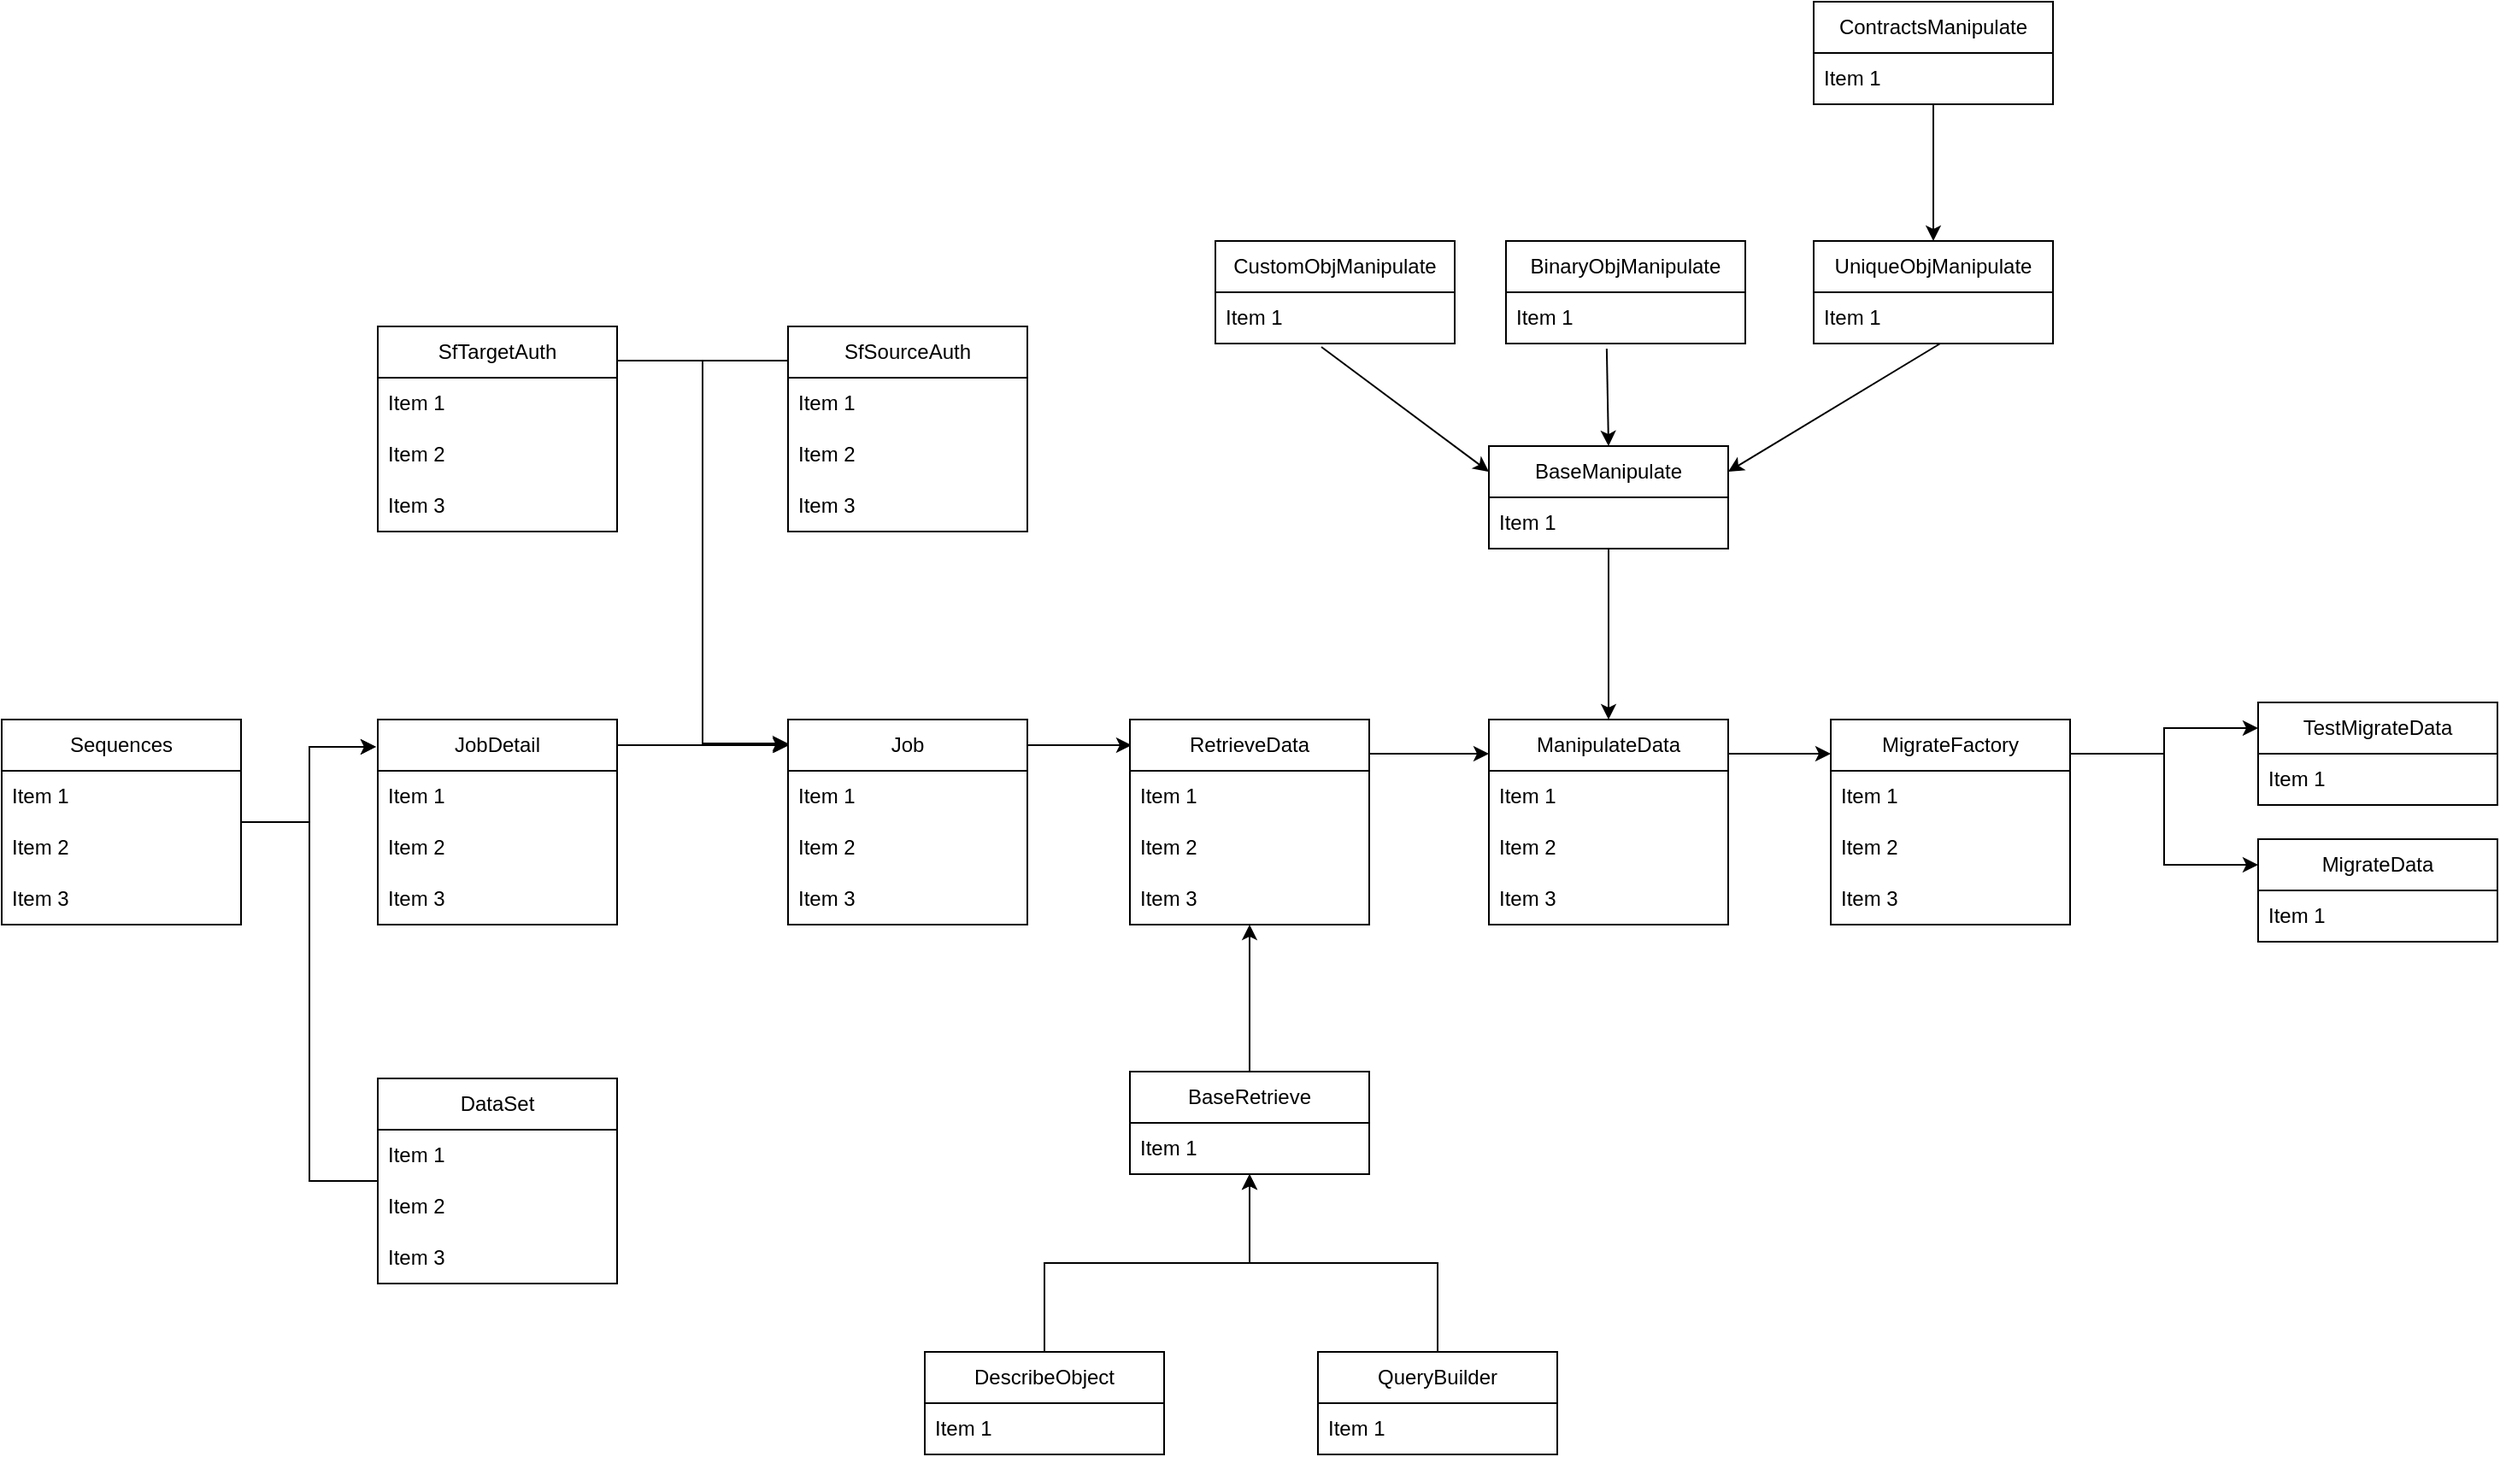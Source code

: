<mxfile version="20.5.3" type="github">
  <diagram name="Page-1" id="e7e014a7-5840-1c2e-5031-d8a46d1fe8dd">
    <mxGraphModel dx="2947" dy="966" grid="1" gridSize="10" guides="1" tooltips="1" connect="1" arrows="1" fold="1" page="1" pageScale="1" pageWidth="1169" pageHeight="826" background="none" math="0" shadow="0">
      <root>
        <mxCell id="0" />
        <mxCell id="1" parent="0" />
        <mxCell id="WZBDORDIq1h3-3Xh2q-A-183" style="edgeStyle=orthogonalEdgeStyle;rounded=0;orthogonalLoop=1;jettySize=auto;html=1;entryX=0.007;entryY=0.125;entryDx=0;entryDy=0;entryPerimeter=0;strokeWidth=1;" edge="1" parent="1" source="WZBDORDIq1h3-3Xh2q-A-158" target="WZBDORDIq1h3-3Xh2q-A-176">
          <mxGeometry relative="1" as="geometry">
            <Array as="points">
              <mxPoint x="470" y="635" />
              <mxPoint x="470" y="635" />
            </Array>
          </mxGeometry>
        </mxCell>
        <mxCell id="WZBDORDIq1h3-3Xh2q-A-158" value="Job" style="swimlane;fontStyle=0;childLayout=stackLayout;horizontal=1;startSize=30;horizontalStack=0;resizeParent=1;resizeParentMax=0;resizeLast=0;collapsible=1;marginBottom=0;whiteSpace=wrap;html=1;strokeColor=default;" vertex="1" parent="1">
          <mxGeometry x="320" y="620" width="140" height="120" as="geometry" />
        </mxCell>
        <mxCell id="WZBDORDIq1h3-3Xh2q-A-159" value="Item 1" style="text;strokeColor=none;fillColor=none;align=left;verticalAlign=middle;spacingLeft=4;spacingRight=4;overflow=hidden;points=[[0,0.5],[1,0.5]];portConstraint=eastwest;rotatable=0;whiteSpace=wrap;html=1;" vertex="1" parent="WZBDORDIq1h3-3Xh2q-A-158">
          <mxGeometry y="30" width="140" height="30" as="geometry" />
        </mxCell>
        <mxCell id="WZBDORDIq1h3-3Xh2q-A-160" value="Item 2" style="text;strokeColor=none;fillColor=none;align=left;verticalAlign=middle;spacingLeft=4;spacingRight=4;overflow=hidden;points=[[0,0.5],[1,0.5]];portConstraint=eastwest;rotatable=0;whiteSpace=wrap;html=1;" vertex="1" parent="WZBDORDIq1h3-3Xh2q-A-158">
          <mxGeometry y="60" width="140" height="30" as="geometry" />
        </mxCell>
        <mxCell id="WZBDORDIq1h3-3Xh2q-A-161" value="Item 3" style="text;strokeColor=none;fillColor=none;align=left;verticalAlign=middle;spacingLeft=4;spacingRight=4;overflow=hidden;points=[[0,0.5],[1,0.5]];portConstraint=eastwest;rotatable=0;whiteSpace=wrap;html=1;" vertex="1" parent="WZBDORDIq1h3-3Xh2q-A-158">
          <mxGeometry y="90" width="140" height="30" as="geometry" />
        </mxCell>
        <mxCell id="WZBDORDIq1h3-3Xh2q-A-166" style="edgeStyle=orthogonalEdgeStyle;rounded=0;orthogonalLoop=1;jettySize=auto;html=1;entryX=0.004;entryY=0.125;entryDx=0;entryDy=0;entryPerimeter=0;strokeWidth=1;" edge="1" parent="1" source="WZBDORDIq1h3-3Xh2q-A-162" target="WZBDORDIq1h3-3Xh2q-A-158">
          <mxGeometry relative="1" as="geometry">
            <Array as="points">
              <mxPoint x="260" y="635" />
              <mxPoint x="260" y="635" />
            </Array>
          </mxGeometry>
        </mxCell>
        <mxCell id="WZBDORDIq1h3-3Xh2q-A-162" value="JobDetail" style="swimlane;fontStyle=0;childLayout=stackLayout;horizontal=1;startSize=30;horizontalStack=0;resizeParent=1;resizeParentMax=0;resizeLast=0;collapsible=1;marginBottom=0;whiteSpace=wrap;html=1;strokeColor=default;" vertex="1" parent="1">
          <mxGeometry x="80" y="620" width="140" height="120" as="geometry">
            <mxRectangle x="570" y="-670" width="90" height="30" as="alternateBounds" />
          </mxGeometry>
        </mxCell>
        <mxCell id="WZBDORDIq1h3-3Xh2q-A-163" value="Item 1" style="text;strokeColor=none;fillColor=none;align=left;verticalAlign=middle;spacingLeft=4;spacingRight=4;overflow=hidden;points=[[0,0.5],[1,0.5]];portConstraint=eastwest;rotatable=0;whiteSpace=wrap;html=1;" vertex="1" parent="WZBDORDIq1h3-3Xh2q-A-162">
          <mxGeometry y="30" width="140" height="30" as="geometry" />
        </mxCell>
        <mxCell id="WZBDORDIq1h3-3Xh2q-A-164" value="Item 2" style="text;strokeColor=none;fillColor=none;align=left;verticalAlign=middle;spacingLeft=4;spacingRight=4;overflow=hidden;points=[[0,0.5],[1,0.5]];portConstraint=eastwest;rotatable=0;whiteSpace=wrap;html=1;" vertex="1" parent="WZBDORDIq1h3-3Xh2q-A-162">
          <mxGeometry y="60" width="140" height="30" as="geometry" />
        </mxCell>
        <mxCell id="WZBDORDIq1h3-3Xh2q-A-165" value="Item 3" style="text;strokeColor=none;fillColor=none;align=left;verticalAlign=middle;spacingLeft=4;spacingRight=4;overflow=hidden;points=[[0,0.5],[1,0.5]];portConstraint=eastwest;rotatable=0;whiteSpace=wrap;html=1;" vertex="1" parent="WZBDORDIq1h3-3Xh2q-A-162">
          <mxGeometry y="90" width="140" height="30" as="geometry" />
        </mxCell>
        <mxCell id="WZBDORDIq1h3-3Xh2q-A-180" style="edgeStyle=orthogonalEdgeStyle;rounded=0;orthogonalLoop=1;jettySize=auto;html=1;entryX=0;entryY=0.125;entryDx=0;entryDy=0;entryPerimeter=0;strokeWidth=1;" edge="1" parent="1" source="WZBDORDIq1h3-3Xh2q-A-168" target="WZBDORDIq1h3-3Xh2q-A-158">
          <mxGeometry relative="1" as="geometry">
            <Array as="points">
              <mxPoint x="270" y="410" />
              <mxPoint x="270" y="635" />
            </Array>
          </mxGeometry>
        </mxCell>
        <mxCell id="WZBDORDIq1h3-3Xh2q-A-168" value="SfTargetAuth" style="swimlane;fontStyle=0;childLayout=stackLayout;horizontal=1;startSize=30;horizontalStack=0;resizeParent=1;resizeParentMax=0;resizeLast=0;collapsible=1;marginBottom=0;whiteSpace=wrap;html=1;strokeColor=default;" vertex="1" parent="1">
          <mxGeometry x="80" y="390" width="140" height="120" as="geometry">
            <mxRectangle x="790" y="-790" width="180" height="30" as="alternateBounds" />
          </mxGeometry>
        </mxCell>
        <mxCell id="WZBDORDIq1h3-3Xh2q-A-169" value="Item 1" style="text;strokeColor=none;fillColor=none;align=left;verticalAlign=middle;spacingLeft=4;spacingRight=4;overflow=hidden;points=[[0,0.5],[1,0.5]];portConstraint=eastwest;rotatable=0;whiteSpace=wrap;html=1;" vertex="1" parent="WZBDORDIq1h3-3Xh2q-A-168">
          <mxGeometry y="30" width="140" height="30" as="geometry" />
        </mxCell>
        <mxCell id="WZBDORDIq1h3-3Xh2q-A-170" value="Item 2" style="text;strokeColor=none;fillColor=none;align=left;verticalAlign=middle;spacingLeft=4;spacingRight=4;overflow=hidden;points=[[0,0.5],[1,0.5]];portConstraint=eastwest;rotatable=0;whiteSpace=wrap;html=1;" vertex="1" parent="WZBDORDIq1h3-3Xh2q-A-168">
          <mxGeometry y="60" width="140" height="30" as="geometry" />
        </mxCell>
        <mxCell id="WZBDORDIq1h3-3Xh2q-A-171" value="Item 3" style="text;strokeColor=none;fillColor=none;align=left;verticalAlign=middle;spacingLeft=4;spacingRight=4;overflow=hidden;points=[[0,0.5],[1,0.5]];portConstraint=eastwest;rotatable=0;whiteSpace=wrap;html=1;" vertex="1" parent="WZBDORDIq1h3-3Xh2q-A-168">
          <mxGeometry y="90" width="140" height="30" as="geometry" />
        </mxCell>
        <mxCell id="WZBDORDIq1h3-3Xh2q-A-172" value="SfSourceAuth" style="swimlane;fontStyle=0;childLayout=stackLayout;horizontal=1;startSize=30;horizontalStack=0;resizeParent=1;resizeParentMax=0;resizeLast=0;collapsible=1;marginBottom=0;whiteSpace=wrap;html=1;strokeColor=default;" vertex="1" parent="1">
          <mxGeometry x="320" y="390" width="140" height="120" as="geometry">
            <mxRectangle x="790" y="-790" width="180" height="30" as="alternateBounds" />
          </mxGeometry>
        </mxCell>
        <mxCell id="WZBDORDIq1h3-3Xh2q-A-173" value="Item 1" style="text;strokeColor=none;fillColor=none;align=left;verticalAlign=middle;spacingLeft=4;spacingRight=4;overflow=hidden;points=[[0,0.5],[1,0.5]];portConstraint=eastwest;rotatable=0;whiteSpace=wrap;html=1;" vertex="1" parent="WZBDORDIq1h3-3Xh2q-A-172">
          <mxGeometry y="30" width="140" height="30" as="geometry" />
        </mxCell>
        <mxCell id="WZBDORDIq1h3-3Xh2q-A-174" value="Item 2" style="text;strokeColor=none;fillColor=none;align=left;verticalAlign=middle;spacingLeft=4;spacingRight=4;overflow=hidden;points=[[0,0.5],[1,0.5]];portConstraint=eastwest;rotatable=0;whiteSpace=wrap;html=1;" vertex="1" parent="WZBDORDIq1h3-3Xh2q-A-172">
          <mxGeometry y="60" width="140" height="30" as="geometry" />
        </mxCell>
        <mxCell id="WZBDORDIq1h3-3Xh2q-A-175" value="Item 3" style="text;strokeColor=none;fillColor=none;align=left;verticalAlign=middle;spacingLeft=4;spacingRight=4;overflow=hidden;points=[[0,0.5],[1,0.5]];portConstraint=eastwest;rotatable=0;whiteSpace=wrap;html=1;" vertex="1" parent="WZBDORDIq1h3-3Xh2q-A-172">
          <mxGeometry y="90" width="140" height="30" as="geometry" />
        </mxCell>
        <mxCell id="WZBDORDIq1h3-3Xh2q-A-188" style="edgeStyle=orthogonalEdgeStyle;rounded=0;orthogonalLoop=1;jettySize=auto;html=1;strokeWidth=1;" edge="1" parent="1" source="WZBDORDIq1h3-3Xh2q-A-176" target="WZBDORDIq1h3-3Xh2q-A-184">
          <mxGeometry relative="1" as="geometry">
            <Array as="points">
              <mxPoint x="690" y="640" />
              <mxPoint x="690" y="640" />
            </Array>
          </mxGeometry>
        </mxCell>
        <mxCell id="WZBDORDIq1h3-3Xh2q-A-176" value="RetrieveData" style="swimlane;fontStyle=0;childLayout=stackLayout;horizontal=1;startSize=30;horizontalStack=0;resizeParent=1;resizeParentMax=0;resizeLast=0;collapsible=1;marginBottom=0;whiteSpace=wrap;html=1;strokeColor=default;" vertex="1" parent="1">
          <mxGeometry x="520" y="620" width="140" height="120" as="geometry" />
        </mxCell>
        <mxCell id="WZBDORDIq1h3-3Xh2q-A-177" value="Item 1" style="text;strokeColor=none;fillColor=none;align=left;verticalAlign=middle;spacingLeft=4;spacingRight=4;overflow=hidden;points=[[0,0.5],[1,0.5]];portConstraint=eastwest;rotatable=0;whiteSpace=wrap;html=1;" vertex="1" parent="WZBDORDIq1h3-3Xh2q-A-176">
          <mxGeometry y="30" width="140" height="30" as="geometry" />
        </mxCell>
        <mxCell id="WZBDORDIq1h3-3Xh2q-A-178" value="Item 2" style="text;strokeColor=none;fillColor=none;align=left;verticalAlign=middle;spacingLeft=4;spacingRight=4;overflow=hidden;points=[[0,0.5],[1,0.5]];portConstraint=eastwest;rotatable=0;whiteSpace=wrap;html=1;" vertex="1" parent="WZBDORDIq1h3-3Xh2q-A-176">
          <mxGeometry y="60" width="140" height="30" as="geometry" />
        </mxCell>
        <mxCell id="WZBDORDIq1h3-3Xh2q-A-179" value="Item 3" style="text;strokeColor=none;fillColor=none;align=left;verticalAlign=middle;spacingLeft=4;spacingRight=4;overflow=hidden;points=[[0,0.5],[1,0.5]];portConstraint=eastwest;rotatable=0;whiteSpace=wrap;html=1;" vertex="1" parent="WZBDORDIq1h3-3Xh2q-A-176">
          <mxGeometry y="90" width="140" height="30" as="geometry" />
        </mxCell>
        <mxCell id="WZBDORDIq1h3-3Xh2q-A-182" style="edgeStyle=orthogonalEdgeStyle;rounded=0;orthogonalLoop=1;jettySize=auto;html=1;exitX=0;exitY=0.5;exitDx=0;exitDy=0;entryX=0;entryY=0.117;entryDx=0;entryDy=0;entryPerimeter=0;strokeWidth=1;" edge="1" parent="1" source="WZBDORDIq1h3-3Xh2q-A-173" target="WZBDORDIq1h3-3Xh2q-A-158">
          <mxGeometry relative="1" as="geometry">
            <Array as="points">
              <mxPoint x="320" y="410" />
              <mxPoint x="270" y="410" />
              <mxPoint x="270" y="634" />
            </Array>
          </mxGeometry>
        </mxCell>
        <mxCell id="WZBDORDIq1h3-3Xh2q-A-193" style="edgeStyle=orthogonalEdgeStyle;rounded=0;orthogonalLoop=1;jettySize=auto;html=1;strokeWidth=1;" edge="1" parent="1" source="WZBDORDIq1h3-3Xh2q-A-184">
          <mxGeometry relative="1" as="geometry">
            <mxPoint x="930" y="640" as="targetPoint" />
            <Array as="points">
              <mxPoint x="900" y="640" />
              <mxPoint x="900" y="640" />
            </Array>
          </mxGeometry>
        </mxCell>
        <mxCell id="WZBDORDIq1h3-3Xh2q-A-184" value="ManipulateData" style="swimlane;fontStyle=0;childLayout=stackLayout;horizontal=1;startSize=30;horizontalStack=0;resizeParent=1;resizeParentMax=0;resizeLast=0;collapsible=1;marginBottom=0;whiteSpace=wrap;html=1;strokeColor=default;" vertex="1" parent="1">
          <mxGeometry x="730" y="620" width="140" height="120" as="geometry" />
        </mxCell>
        <mxCell id="WZBDORDIq1h3-3Xh2q-A-185" value="Item 1" style="text;strokeColor=none;fillColor=none;align=left;verticalAlign=middle;spacingLeft=4;spacingRight=4;overflow=hidden;points=[[0,0.5],[1,0.5]];portConstraint=eastwest;rotatable=0;whiteSpace=wrap;html=1;" vertex="1" parent="WZBDORDIq1h3-3Xh2q-A-184">
          <mxGeometry y="30" width="140" height="30" as="geometry" />
        </mxCell>
        <mxCell id="WZBDORDIq1h3-3Xh2q-A-186" value="Item 2" style="text;strokeColor=none;fillColor=none;align=left;verticalAlign=middle;spacingLeft=4;spacingRight=4;overflow=hidden;points=[[0,0.5],[1,0.5]];portConstraint=eastwest;rotatable=0;whiteSpace=wrap;html=1;" vertex="1" parent="WZBDORDIq1h3-3Xh2q-A-184">
          <mxGeometry y="60" width="140" height="30" as="geometry" />
        </mxCell>
        <mxCell id="WZBDORDIq1h3-3Xh2q-A-187" value="Item 3" style="text;strokeColor=none;fillColor=none;align=left;verticalAlign=middle;spacingLeft=4;spacingRight=4;overflow=hidden;points=[[0,0.5],[1,0.5]];portConstraint=eastwest;rotatable=0;whiteSpace=wrap;html=1;" vertex="1" parent="WZBDORDIq1h3-3Xh2q-A-184">
          <mxGeometry y="90" width="140" height="30" as="geometry" />
        </mxCell>
        <mxCell id="WZBDORDIq1h3-3Xh2q-A-205" style="edgeStyle=orthogonalEdgeStyle;rounded=0;orthogonalLoop=1;jettySize=auto;html=1;entryX=-0.007;entryY=0.133;entryDx=0;entryDy=0;entryPerimeter=0;strokeWidth=1;" edge="1" parent="1" source="WZBDORDIq1h3-3Xh2q-A-194" target="WZBDORDIq1h3-3Xh2q-A-162">
          <mxGeometry relative="1" as="geometry">
            <Array as="points">
              <mxPoint x="40" y="890" />
              <mxPoint x="40" y="636" />
            </Array>
          </mxGeometry>
        </mxCell>
        <mxCell id="WZBDORDIq1h3-3Xh2q-A-194" value="DataSet" style="swimlane;fontStyle=0;childLayout=stackLayout;horizontal=1;startSize=30;horizontalStack=0;resizeParent=1;resizeParentMax=0;resizeLast=0;collapsible=1;marginBottom=0;whiteSpace=wrap;html=1;strokeColor=default;" vertex="1" parent="1">
          <mxGeometry x="80" y="830" width="140" height="120" as="geometry">
            <mxRectangle x="570" y="-670" width="90" height="30" as="alternateBounds" />
          </mxGeometry>
        </mxCell>
        <mxCell id="WZBDORDIq1h3-3Xh2q-A-195" value="Item 1" style="text;strokeColor=none;fillColor=none;align=left;verticalAlign=middle;spacingLeft=4;spacingRight=4;overflow=hidden;points=[[0,0.5],[1,0.5]];portConstraint=eastwest;rotatable=0;whiteSpace=wrap;html=1;" vertex="1" parent="WZBDORDIq1h3-3Xh2q-A-194">
          <mxGeometry y="30" width="140" height="30" as="geometry" />
        </mxCell>
        <mxCell id="WZBDORDIq1h3-3Xh2q-A-196" value="Item 2" style="text;strokeColor=none;fillColor=none;align=left;verticalAlign=middle;spacingLeft=4;spacingRight=4;overflow=hidden;points=[[0,0.5],[1,0.5]];portConstraint=eastwest;rotatable=0;whiteSpace=wrap;html=1;" vertex="1" parent="WZBDORDIq1h3-3Xh2q-A-194">
          <mxGeometry y="60" width="140" height="30" as="geometry" />
        </mxCell>
        <mxCell id="WZBDORDIq1h3-3Xh2q-A-197" value="Item 3" style="text;strokeColor=none;fillColor=none;align=left;verticalAlign=middle;spacingLeft=4;spacingRight=4;overflow=hidden;points=[[0,0.5],[1,0.5]];portConstraint=eastwest;rotatable=0;whiteSpace=wrap;html=1;" vertex="1" parent="WZBDORDIq1h3-3Xh2q-A-194">
          <mxGeometry y="90" width="140" height="30" as="geometry" />
        </mxCell>
        <mxCell id="WZBDORDIq1h3-3Xh2q-A-203" style="edgeStyle=orthogonalEdgeStyle;rounded=0;orthogonalLoop=1;jettySize=auto;html=1;entryX=-0.007;entryY=0.133;entryDx=0;entryDy=0;entryPerimeter=0;strokeWidth=1;" edge="1" parent="1" source="WZBDORDIq1h3-3Xh2q-A-199" target="WZBDORDIq1h3-3Xh2q-A-162">
          <mxGeometry relative="1" as="geometry" />
        </mxCell>
        <mxCell id="WZBDORDIq1h3-3Xh2q-A-199" value="Sequences" style="swimlane;fontStyle=0;childLayout=stackLayout;horizontal=1;startSize=30;horizontalStack=0;resizeParent=1;resizeParentMax=0;resizeLast=0;collapsible=1;marginBottom=0;whiteSpace=wrap;html=1;strokeColor=default;" vertex="1" parent="1">
          <mxGeometry x="-140" y="620" width="140" height="120" as="geometry">
            <mxRectangle x="570" y="-670" width="90" height="30" as="alternateBounds" />
          </mxGeometry>
        </mxCell>
        <mxCell id="WZBDORDIq1h3-3Xh2q-A-200" value="Item 1" style="text;strokeColor=none;fillColor=none;align=left;verticalAlign=middle;spacingLeft=4;spacingRight=4;overflow=hidden;points=[[0,0.5],[1,0.5]];portConstraint=eastwest;rotatable=0;whiteSpace=wrap;html=1;" vertex="1" parent="WZBDORDIq1h3-3Xh2q-A-199">
          <mxGeometry y="30" width="140" height="30" as="geometry" />
        </mxCell>
        <mxCell id="WZBDORDIq1h3-3Xh2q-A-201" value="Item 2" style="text;strokeColor=none;fillColor=none;align=left;verticalAlign=middle;spacingLeft=4;spacingRight=4;overflow=hidden;points=[[0,0.5],[1,0.5]];portConstraint=eastwest;rotatable=0;whiteSpace=wrap;html=1;" vertex="1" parent="WZBDORDIq1h3-3Xh2q-A-199">
          <mxGeometry y="60" width="140" height="30" as="geometry" />
        </mxCell>
        <mxCell id="WZBDORDIq1h3-3Xh2q-A-202" value="Item 3" style="text;strokeColor=none;fillColor=none;align=left;verticalAlign=middle;spacingLeft=4;spacingRight=4;overflow=hidden;points=[[0,0.5],[1,0.5]];portConstraint=eastwest;rotatable=0;whiteSpace=wrap;html=1;" vertex="1" parent="WZBDORDIq1h3-3Xh2q-A-199">
          <mxGeometry y="90" width="140" height="30" as="geometry" />
        </mxCell>
        <mxCell id="WZBDORDIq1h3-3Xh2q-A-206" style="edgeStyle=orthogonalEdgeStyle;rounded=0;orthogonalLoop=1;jettySize=auto;html=1;exitX=1;exitY=0.25;exitDx=0;exitDy=0;entryX=0;entryY=0.25;entryDx=0;entryDy=0;strokeWidth=1;" edge="1" parent="1" source="WZBDORDIq1h3-3Xh2q-A-207" target="WZBDORDIq1h3-3Xh2q-A-215">
          <mxGeometry relative="1" as="geometry">
            <Array as="points">
              <mxPoint x="1070" y="640" />
              <mxPoint x="1125" y="640" />
              <mxPoint x="1125" y="625" />
            </Array>
          </mxGeometry>
        </mxCell>
        <mxCell id="WZBDORDIq1h3-3Xh2q-A-207" value="MigrateFactory" style="swimlane;fontStyle=0;childLayout=stackLayout;horizontal=1;startSize=30;horizontalStack=0;resizeParent=1;resizeParentMax=0;resizeLast=0;collapsible=1;marginBottom=0;whiteSpace=wrap;html=1;strokeColor=default;" vertex="1" parent="1">
          <mxGeometry x="930" y="620" width="140" height="120" as="geometry" />
        </mxCell>
        <mxCell id="WZBDORDIq1h3-3Xh2q-A-208" value="Item 1" style="text;strokeColor=none;fillColor=none;align=left;verticalAlign=middle;spacingLeft=4;spacingRight=4;overflow=hidden;points=[[0,0.5],[1,0.5]];portConstraint=eastwest;rotatable=0;whiteSpace=wrap;html=1;" vertex="1" parent="WZBDORDIq1h3-3Xh2q-A-207">
          <mxGeometry y="30" width="140" height="30" as="geometry" />
        </mxCell>
        <mxCell id="WZBDORDIq1h3-3Xh2q-A-209" value="Item 2" style="text;strokeColor=none;fillColor=none;align=left;verticalAlign=middle;spacingLeft=4;spacingRight=4;overflow=hidden;points=[[0,0.5],[1,0.5]];portConstraint=eastwest;rotatable=0;whiteSpace=wrap;html=1;" vertex="1" parent="WZBDORDIq1h3-3Xh2q-A-207">
          <mxGeometry y="60" width="140" height="30" as="geometry" />
        </mxCell>
        <mxCell id="WZBDORDIq1h3-3Xh2q-A-210" value="Item 3" style="text;strokeColor=none;fillColor=none;align=left;verticalAlign=middle;spacingLeft=4;spacingRight=4;overflow=hidden;points=[[0,0.5],[1,0.5]];portConstraint=eastwest;rotatable=0;whiteSpace=wrap;html=1;" vertex="1" parent="WZBDORDIq1h3-3Xh2q-A-207">
          <mxGeometry y="90" width="140" height="30" as="geometry" />
        </mxCell>
        <mxCell id="WZBDORDIq1h3-3Xh2q-A-212" value="MigrateData" style="swimlane;fontStyle=0;childLayout=stackLayout;horizontal=1;startSize=30;horizontalStack=0;resizeParent=1;resizeParentMax=0;resizeLast=0;collapsible=1;marginBottom=0;whiteSpace=wrap;html=1;strokeColor=default;" vertex="1" parent="1">
          <mxGeometry x="1180" y="690" width="140" height="60" as="geometry" />
        </mxCell>
        <mxCell id="WZBDORDIq1h3-3Xh2q-A-213" value="Item 1" style="text;strokeColor=none;fillColor=none;align=left;verticalAlign=middle;spacingLeft=4;spacingRight=4;overflow=hidden;points=[[0,0.5],[1,0.5]];portConstraint=eastwest;rotatable=0;whiteSpace=wrap;html=1;" vertex="1" parent="WZBDORDIq1h3-3Xh2q-A-212">
          <mxGeometry y="30" width="140" height="30" as="geometry" />
        </mxCell>
        <mxCell id="WZBDORDIq1h3-3Xh2q-A-215" value="TestMigrateData" style="swimlane;fontStyle=0;childLayout=stackLayout;horizontal=1;startSize=30;horizontalStack=0;resizeParent=1;resizeParentMax=0;resizeLast=0;collapsible=1;marginBottom=0;whiteSpace=wrap;html=1;strokeColor=default;" vertex="1" parent="1">
          <mxGeometry x="1180" y="610" width="140" height="60" as="geometry" />
        </mxCell>
        <mxCell id="WZBDORDIq1h3-3Xh2q-A-216" value="Item 1" style="text;strokeColor=none;fillColor=none;align=left;verticalAlign=middle;spacingLeft=4;spacingRight=4;overflow=hidden;points=[[0,0.5],[1,0.5]];portConstraint=eastwest;rotatable=0;whiteSpace=wrap;html=1;" vertex="1" parent="WZBDORDIq1h3-3Xh2q-A-215">
          <mxGeometry y="30" width="140" height="30" as="geometry" />
        </mxCell>
        <mxCell id="WZBDORDIq1h3-3Xh2q-A-219" style="edgeStyle=orthogonalEdgeStyle;rounded=0;orthogonalLoop=1;jettySize=auto;html=1;exitX=1;exitY=0.5;exitDx=0;exitDy=0;entryX=0;entryY=0.25;entryDx=0;entryDy=0;strokeWidth=1;" edge="1" parent="1" source="WZBDORDIq1h3-3Xh2q-A-208" target="WZBDORDIq1h3-3Xh2q-A-212">
          <mxGeometry relative="1" as="geometry">
            <Array as="points">
              <mxPoint x="1070" y="640" />
              <mxPoint x="1125" y="640" />
              <mxPoint x="1125" y="705" />
            </Array>
          </mxGeometry>
        </mxCell>
        <mxCell id="WZBDORDIq1h3-3Xh2q-A-231" style="edgeStyle=orthogonalEdgeStyle;rounded=0;orthogonalLoop=1;jettySize=auto;html=1;exitX=0.5;exitY=0;exitDx=0;exitDy=0;strokeWidth=1;" edge="1" parent="1" source="WZBDORDIq1h3-3Xh2q-A-220" target="WZBDORDIq1h3-3Xh2q-A-224">
          <mxGeometry relative="1" as="geometry" />
        </mxCell>
        <mxCell id="WZBDORDIq1h3-3Xh2q-A-220" value="DescribeObject" style="swimlane;fontStyle=0;childLayout=stackLayout;horizontal=1;startSize=30;horizontalStack=0;resizeParent=1;resizeParentMax=0;resizeLast=0;collapsible=1;marginBottom=0;whiteSpace=wrap;html=1;strokeColor=default;" vertex="1" parent="1">
          <mxGeometry x="400" y="990" width="140" height="60" as="geometry" />
        </mxCell>
        <mxCell id="WZBDORDIq1h3-3Xh2q-A-221" value="Item 1" style="text;strokeColor=none;fillColor=none;align=left;verticalAlign=middle;spacingLeft=4;spacingRight=4;overflow=hidden;points=[[0,0.5],[1,0.5]];portConstraint=eastwest;rotatable=0;whiteSpace=wrap;html=1;" vertex="1" parent="WZBDORDIq1h3-3Xh2q-A-220">
          <mxGeometry y="30" width="140" height="30" as="geometry" />
        </mxCell>
        <mxCell id="WZBDORDIq1h3-3Xh2q-A-228" style="edgeStyle=orthogonalEdgeStyle;rounded=0;orthogonalLoop=1;jettySize=auto;html=1;entryX=0.5;entryY=1;entryDx=0;entryDy=0;entryPerimeter=0;strokeWidth=1;" edge="1" parent="1" source="WZBDORDIq1h3-3Xh2q-A-224" target="WZBDORDIq1h3-3Xh2q-A-179">
          <mxGeometry relative="1" as="geometry" />
        </mxCell>
        <mxCell id="WZBDORDIq1h3-3Xh2q-A-224" value="BaseRetrieve" style="swimlane;fontStyle=0;childLayout=stackLayout;horizontal=1;startSize=30;horizontalStack=0;resizeParent=1;resizeParentMax=0;resizeLast=0;collapsible=1;marginBottom=0;whiteSpace=wrap;html=1;strokeColor=default;" vertex="1" parent="1">
          <mxGeometry x="520" y="826" width="140" height="60" as="geometry" />
        </mxCell>
        <mxCell id="WZBDORDIq1h3-3Xh2q-A-225" value="Item 1" style="text;strokeColor=none;fillColor=none;align=left;verticalAlign=middle;spacingLeft=4;spacingRight=4;overflow=hidden;points=[[0,0.5],[1,0.5]];portConstraint=eastwest;rotatable=0;whiteSpace=wrap;html=1;" vertex="1" parent="WZBDORDIq1h3-3Xh2q-A-224">
          <mxGeometry y="30" width="140" height="30" as="geometry" />
        </mxCell>
        <mxCell id="WZBDORDIq1h3-3Xh2q-A-232" style="edgeStyle=orthogonalEdgeStyle;rounded=0;orthogonalLoop=1;jettySize=auto;html=1;strokeWidth=1;" edge="1" parent="1" source="WZBDORDIq1h3-3Xh2q-A-229" target="WZBDORDIq1h3-3Xh2q-A-224">
          <mxGeometry relative="1" as="geometry" />
        </mxCell>
        <mxCell id="WZBDORDIq1h3-3Xh2q-A-229" value="QueryBuilder" style="swimlane;fontStyle=0;childLayout=stackLayout;horizontal=1;startSize=30;horizontalStack=0;resizeParent=1;resizeParentMax=0;resizeLast=0;collapsible=1;marginBottom=0;whiteSpace=wrap;html=1;strokeColor=default;" vertex="1" parent="1">
          <mxGeometry x="630" y="990" width="140" height="60" as="geometry" />
        </mxCell>
        <mxCell id="WZBDORDIq1h3-3Xh2q-A-230" value="Item 1" style="text;strokeColor=none;fillColor=none;align=left;verticalAlign=middle;spacingLeft=4;spacingRight=4;overflow=hidden;points=[[0,0.5],[1,0.5]];portConstraint=eastwest;rotatable=0;whiteSpace=wrap;html=1;" vertex="1" parent="WZBDORDIq1h3-3Xh2q-A-229">
          <mxGeometry y="30" width="140" height="30" as="geometry" />
        </mxCell>
        <mxCell id="WZBDORDIq1h3-3Xh2q-A-233" value="BaseManipulate" style="swimlane;fontStyle=0;childLayout=stackLayout;horizontal=1;startSize=30;horizontalStack=0;resizeParent=1;resizeParentMax=0;resizeLast=0;collapsible=1;marginBottom=0;whiteSpace=wrap;html=1;strokeColor=default;" vertex="1" parent="1">
          <mxGeometry x="730" y="460" width="140" height="60" as="geometry" />
        </mxCell>
        <mxCell id="WZBDORDIq1h3-3Xh2q-A-234" value="Item 1" style="text;strokeColor=none;fillColor=none;align=left;verticalAlign=middle;spacingLeft=4;spacingRight=4;overflow=hidden;points=[[0,0.5],[1,0.5]];portConstraint=eastwest;rotatable=0;whiteSpace=wrap;html=1;" vertex="1" parent="WZBDORDIq1h3-3Xh2q-A-233">
          <mxGeometry y="30" width="140" height="30" as="geometry" />
        </mxCell>
        <mxCell id="WZBDORDIq1h3-3Xh2q-A-238" style="edgeStyle=orthogonalEdgeStyle;rounded=0;orthogonalLoop=1;jettySize=auto;html=1;entryX=0.5;entryY=0;entryDx=0;entryDy=0;strokeWidth=1;exitX=0.5;exitY=1;exitDx=0;exitDy=0;exitPerimeter=0;" edge="1" parent="1" source="WZBDORDIq1h3-3Xh2q-A-234" target="WZBDORDIq1h3-3Xh2q-A-184">
          <mxGeometry relative="1" as="geometry">
            <mxPoint x="740" y="510" as="sourcePoint" />
          </mxGeometry>
        </mxCell>
        <mxCell id="WZBDORDIq1h3-3Xh2q-A-239" value="CustomObjManipulate" style="swimlane;fontStyle=0;childLayout=stackLayout;horizontal=1;startSize=30;horizontalStack=0;resizeParent=1;resizeParentMax=0;resizeLast=0;collapsible=1;marginBottom=0;whiteSpace=wrap;html=1;strokeColor=default;" vertex="1" parent="1">
          <mxGeometry x="570" y="340" width="140" height="60" as="geometry" />
        </mxCell>
        <mxCell id="WZBDORDIq1h3-3Xh2q-A-240" value="Item 1" style="text;strokeColor=none;fillColor=none;align=left;verticalAlign=middle;spacingLeft=4;spacingRight=4;overflow=hidden;points=[[0,0.5],[1,0.5]];portConstraint=eastwest;rotatable=0;whiteSpace=wrap;html=1;" vertex="1" parent="WZBDORDIq1h3-3Xh2q-A-239">
          <mxGeometry y="30" width="140" height="30" as="geometry" />
        </mxCell>
        <mxCell id="WZBDORDIq1h3-3Xh2q-A-241" value="BinaryObjManipulate" style="swimlane;fontStyle=0;childLayout=stackLayout;horizontal=1;startSize=30;horizontalStack=0;resizeParent=1;resizeParentMax=0;resizeLast=0;collapsible=1;marginBottom=0;whiteSpace=wrap;html=1;strokeColor=default;" vertex="1" parent="1">
          <mxGeometry x="740" y="340" width="140" height="60" as="geometry" />
        </mxCell>
        <mxCell id="WZBDORDIq1h3-3Xh2q-A-242" value="Item 1" style="text;strokeColor=none;fillColor=none;align=left;verticalAlign=middle;spacingLeft=4;spacingRight=4;overflow=hidden;points=[[0,0.5],[1,0.5]];portConstraint=eastwest;rotatable=0;whiteSpace=wrap;html=1;" vertex="1" parent="WZBDORDIq1h3-3Xh2q-A-241">
          <mxGeometry y="30" width="140" height="30" as="geometry" />
        </mxCell>
        <mxCell id="WZBDORDIq1h3-3Xh2q-A-243" value="UniqueObjManipulate" style="swimlane;fontStyle=0;childLayout=stackLayout;horizontal=1;startSize=30;horizontalStack=0;resizeParent=1;resizeParentMax=0;resizeLast=0;collapsible=1;marginBottom=0;whiteSpace=wrap;html=1;strokeColor=default;" vertex="1" parent="1">
          <mxGeometry x="920" y="340" width="140" height="60" as="geometry" />
        </mxCell>
        <mxCell id="WZBDORDIq1h3-3Xh2q-A-244" value="Item 1" style="text;strokeColor=none;fillColor=none;align=left;verticalAlign=middle;spacingLeft=4;spacingRight=4;overflow=hidden;points=[[0,0.5],[1,0.5]];portConstraint=eastwest;rotatable=0;whiteSpace=wrap;html=1;" vertex="1" parent="WZBDORDIq1h3-3Xh2q-A-243">
          <mxGeometry y="30" width="140" height="30" as="geometry" />
        </mxCell>
        <mxCell id="WZBDORDIq1h3-3Xh2q-A-258" value="" style="endArrow=classic;html=1;rounded=0;strokeWidth=1;exitX=0.443;exitY=1.067;exitDx=0;exitDy=0;exitPerimeter=0;entryX=0;entryY=0.25;entryDx=0;entryDy=0;" edge="1" parent="1" source="WZBDORDIq1h3-3Xh2q-A-240" target="WZBDORDIq1h3-3Xh2q-A-233">
          <mxGeometry width="50" height="50" relative="1" as="geometry">
            <mxPoint x="670" y="610" as="sourcePoint" />
            <mxPoint x="720" y="560" as="targetPoint" />
          </mxGeometry>
        </mxCell>
        <mxCell id="WZBDORDIq1h3-3Xh2q-A-259" value="" style="endArrow=classic;html=1;rounded=0;strokeWidth=1;exitX=0.421;exitY=1.1;exitDx=0;exitDy=0;exitPerimeter=0;entryX=0.5;entryY=0;entryDx=0;entryDy=0;" edge="1" parent="1" source="WZBDORDIq1h3-3Xh2q-A-242" target="WZBDORDIq1h3-3Xh2q-A-233">
          <mxGeometry width="50" height="50" relative="1" as="geometry">
            <mxPoint x="670" y="610" as="sourcePoint" />
            <mxPoint x="720" y="560" as="targetPoint" />
          </mxGeometry>
        </mxCell>
        <mxCell id="WZBDORDIq1h3-3Xh2q-A-260" value="" style="endArrow=classic;html=1;rounded=0;strokeWidth=1;exitX=0.529;exitY=1;exitDx=0;exitDy=0;exitPerimeter=0;entryX=1;entryY=0.25;entryDx=0;entryDy=0;" edge="1" parent="1" source="WZBDORDIq1h3-3Xh2q-A-244" target="WZBDORDIq1h3-3Xh2q-A-233">
          <mxGeometry width="50" height="50" relative="1" as="geometry">
            <mxPoint x="670" y="610" as="sourcePoint" />
            <mxPoint x="720" y="560" as="targetPoint" />
          </mxGeometry>
        </mxCell>
        <mxCell id="WZBDORDIq1h3-3Xh2q-A-263" style="edgeStyle=orthogonalEdgeStyle;rounded=0;orthogonalLoop=1;jettySize=auto;html=1;entryX=0.5;entryY=0;entryDx=0;entryDy=0;strokeWidth=1;" edge="1" parent="1" source="WZBDORDIq1h3-3Xh2q-A-261" target="WZBDORDIq1h3-3Xh2q-A-243">
          <mxGeometry relative="1" as="geometry" />
        </mxCell>
        <mxCell id="WZBDORDIq1h3-3Xh2q-A-261" value="ContractsManipulate" style="swimlane;fontStyle=0;childLayout=stackLayout;horizontal=1;startSize=30;horizontalStack=0;resizeParent=1;resizeParentMax=0;resizeLast=0;collapsible=1;marginBottom=0;whiteSpace=wrap;html=1;strokeColor=default;" vertex="1" parent="1">
          <mxGeometry x="920" y="200" width="140" height="60" as="geometry" />
        </mxCell>
        <mxCell id="WZBDORDIq1h3-3Xh2q-A-262" value="Item 1" style="text;strokeColor=none;fillColor=none;align=left;verticalAlign=middle;spacingLeft=4;spacingRight=4;overflow=hidden;points=[[0,0.5],[1,0.5]];portConstraint=eastwest;rotatable=0;whiteSpace=wrap;html=1;" vertex="1" parent="WZBDORDIq1h3-3Xh2q-A-261">
          <mxGeometry y="30" width="140" height="30" as="geometry" />
        </mxCell>
      </root>
    </mxGraphModel>
  </diagram>
</mxfile>
